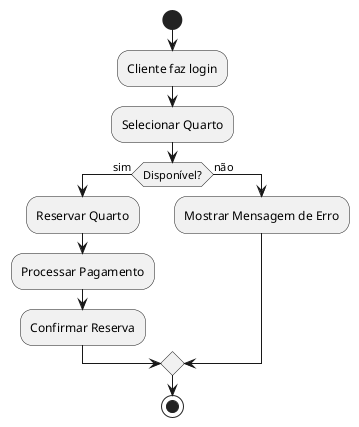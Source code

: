 @startuml
start
:Cliente faz login;
:Selecionar Quarto;
if (Disponível?) then (sim)
  :Reservar Quarto;
  :Processar Pagamento;
  :Confirmar Reserva;
else (não)
  :Mostrar Mensagem de Erro;
endif
stop
@enduml
